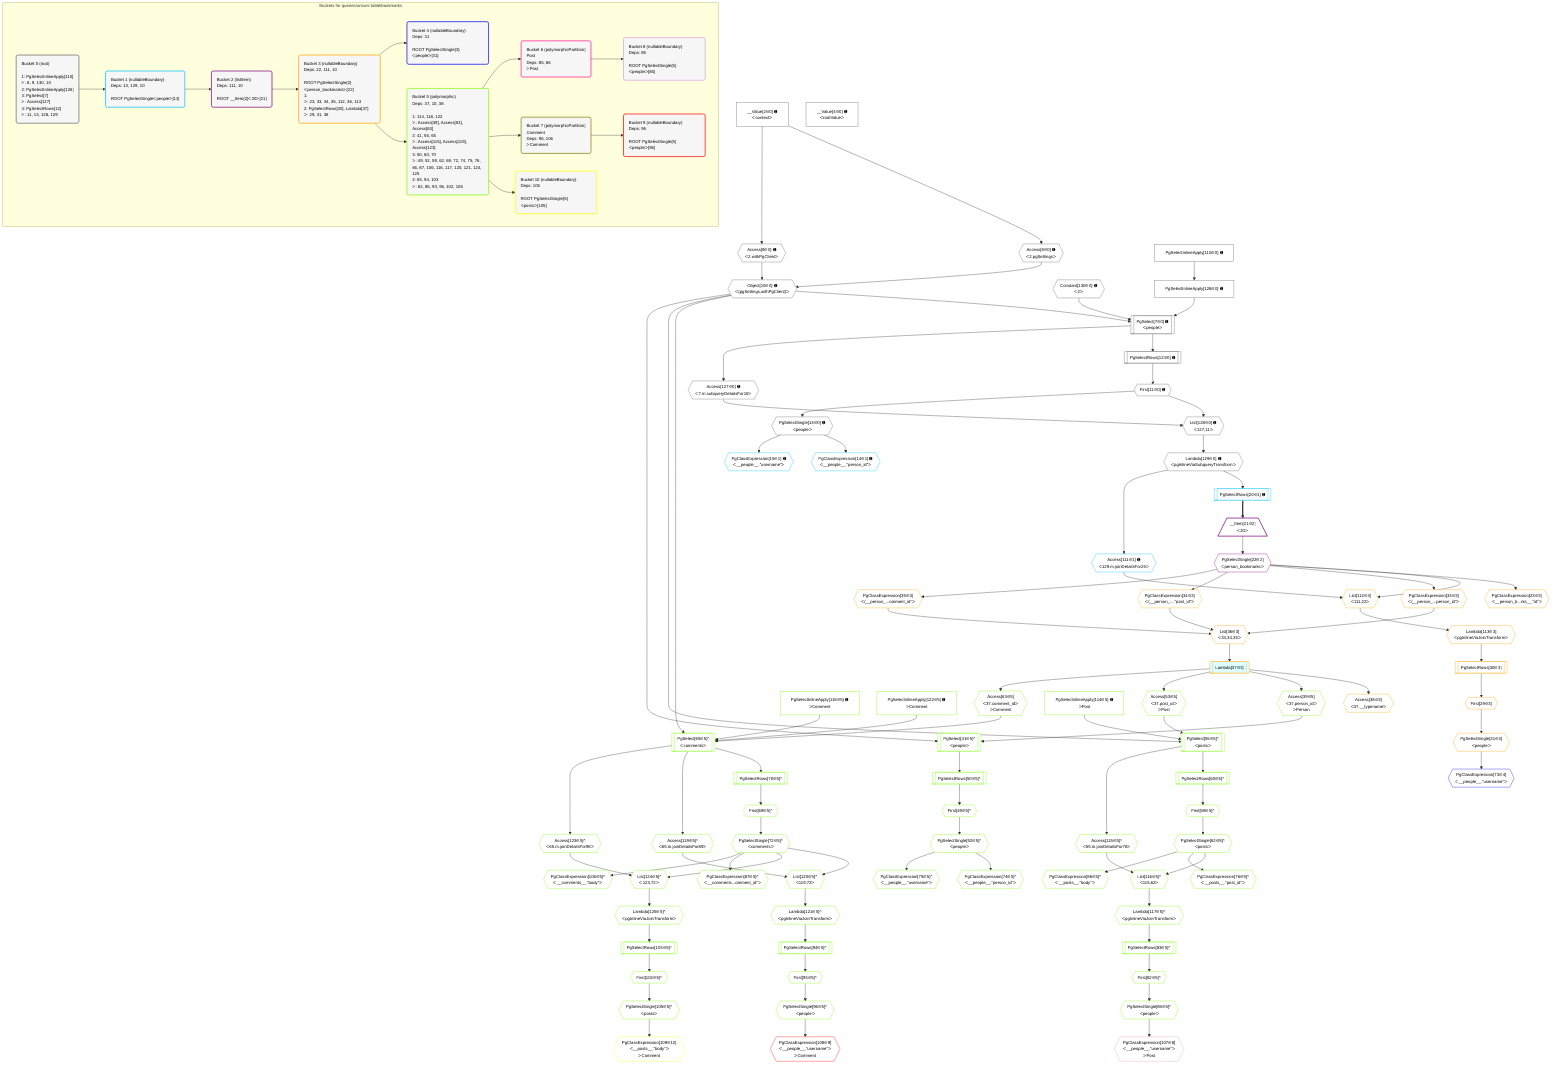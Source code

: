 %%{init: {'themeVariables': { 'fontSize': '12px'}}}%%
graph TD
    classDef path fill:#eee,stroke:#000,color:#000
    classDef plan fill:#fff,stroke-width:1px,color:#000
    classDef itemplan fill:#fff,stroke-width:2px,color:#000
    classDef unbatchedplan fill:#dff,stroke-width:1px,color:#000
    classDef sideeffectplan fill:#fcc,stroke-width:2px,color:#000
    classDef bucket fill:#f6f6f6,color:#000,stroke-width:2px,text-align:left

    subgraph "Buckets for queries/unions-table/bookmarks"
    Bucket0("Bucket 0 (root)<br /><br />1: PgSelectInlineApply[110]<br />ᐳ: 8, 9, 130, 10<br />2: PgSelectInlineApply[126]<br />3: PgSelect[7]<br />ᐳ: Access[127]<br />4: PgSelectRows[12]<br />ᐳ: 11, 13, 128, 129"):::bucket
    Bucket1("Bucket 1 (nullableBoundary)<br />Deps: 13, 129, 10<br /><br />ROOT PgSelectSingleᐸpeopleᐳ[13]"):::bucket
    Bucket2("Bucket 2 (listItem)<br />Deps: 111, 10<br /><br />ROOT __Item{2}ᐸ20ᐳ[21]"):::bucket
    Bucket3("Bucket 3 (nullableBoundary)<br />Deps: 22, 111, 10<br /><br />ROOT PgSelectSingle{2}ᐸperson_bookmarksᐳ[22]<br />1: <br />ᐳ: 23, 33, 34, 35, 112, 36, 113<br />2: PgSelectRows[30], Lambda[37]<br />ᐳ: 29, 31, 38"):::bucket
    Bucket4("Bucket 4 (nullableBoundary)<br />Deps: 31<br /><br />ROOT PgSelectSingle{3}ᐸpeopleᐳ[31]"):::bucket
    Bucket5("Bucket 5 (polymorphic)<br />Deps: 37, 10, 38<br /><br />1: 114, 118, 122<br />ᐳ: Access[39], Access[53], Access[63]<br />2: 41, 55, 65<br />ᐳ: Access[115], Access[119], Access[123]<br />3: 50, 60, 70<br />ᐳ: 49, 52, 59, 62, 69, 72, 74, 75, 76, 86, 87, 106, 116, 117, 120, 121, 124, 125<br />4: 83, 94, 103<br />ᐳ: 82, 85, 93, 96, 102, 105"):::bucket
    Bucket6("Bucket 6 (polymorphicPartition)<br />Post<br />Deps: 85, 86<br />ᐳPost"):::bucket
    Bucket7("Bucket 7 (polymorphicPartition)<br />Comment<br />Deps: 96, 106<br />ᐳComment"):::bucket
    Bucket8("Bucket 8 (nullableBoundary)<br />Deps: 85<br /><br />ROOT PgSelectSingle{5}ᐸpeopleᐳ[85]"):::bucket
    Bucket9("Bucket 9 (nullableBoundary)<br />Deps: 96<br /><br />ROOT PgSelectSingle{5}ᐸpeopleᐳ[96]"):::bucket
    Bucket10("Bucket 10 (nullableBoundary)<br />Deps: 105<br /><br />ROOT PgSelectSingle{5}ᐸpostsᐳ[105]"):::bucket
    end
    Bucket0 --> Bucket1
    Bucket1 --> Bucket2
    Bucket2 --> Bucket3
    Bucket3 --> Bucket4 & Bucket5
    Bucket5 --> Bucket6 & Bucket7 & Bucket10
    Bucket6 --> Bucket8
    Bucket7 --> Bucket9

    %% plan dependencies
    PgSelect7[["PgSelect[7∈0] ➊<br />ᐸpeopleᐳ"]]:::plan
    Object10{{"Object[10∈0] ➊<br />ᐸ{pgSettings,withPgClient}ᐳ"}}:::plan
    Constant130{{"Constant[130∈0] ➊<br />ᐸ2ᐳ"}}:::plan
    PgSelectInlineApply126["PgSelectInlineApply[126∈0] ➊"]:::plan
    Object10 & Constant130 & PgSelectInlineApply126 --> PgSelect7
    Access8{{"Access[8∈0] ➊<br />ᐸ2.pgSettingsᐳ"}}:::plan
    Access9{{"Access[9∈0] ➊<br />ᐸ2.withPgClientᐳ"}}:::plan
    Access8 & Access9 --> Object10
    List128{{"List[128∈0] ➊<br />ᐸ127,11ᐳ"}}:::plan
    Access127{{"Access[127∈0] ➊<br />ᐸ7.m.subqueryDetailsFor16ᐳ"}}:::plan
    First11{{"First[11∈0] ➊"}}:::plan
    Access127 & First11 --> List128
    __Value2["__Value[2∈0] ➊<br />ᐸcontextᐳ"]:::plan
    __Value2 --> Access8
    __Value2 --> Access9
    PgSelectRows12[["PgSelectRows[12∈0] ➊"]]:::plan
    PgSelectRows12 --> First11
    PgSelect7 --> PgSelectRows12
    PgSelectSingle13{{"PgSelectSingle[13∈0] ➊<br />ᐸpeopleᐳ"}}:::plan
    First11 --> PgSelectSingle13
    PgSelectInlineApply110["PgSelectInlineApply[110∈0] ➊"]:::plan
    PgSelectInlineApply110 --> PgSelectInlineApply126
    PgSelect7 --> Access127
    Lambda129{{"Lambda[129∈0] ➊<br />ᐸpgInlineViaSubqueryTransformᐳ"}}:::plan
    List128 --> Lambda129
    __Value4["__Value[4∈0] ➊<br />ᐸrootValueᐳ"]:::plan
    PgClassExpression14{{"PgClassExpression[14∈1] ➊<br />ᐸ__people__.”person_id”ᐳ"}}:::plan
    PgSelectSingle13 --> PgClassExpression14
    PgClassExpression15{{"PgClassExpression[15∈1] ➊<br />ᐸ__people__.”username”ᐳ"}}:::plan
    PgSelectSingle13 --> PgClassExpression15
    PgSelectRows20[["PgSelectRows[20∈1] ➊"]]:::plan
    Lambda129 --> PgSelectRows20
    Access111{{"Access[111∈1] ➊<br />ᐸ129.m.joinDetailsFor25ᐳ"}}:::plan
    Lambda129 --> Access111
    __Item21[/"__Item[21∈2]<br />ᐸ20ᐳ"\]:::itemplan
    PgSelectRows20 ==> __Item21
    PgSelectSingle22{{"PgSelectSingle[22∈2]<br />ᐸperson_bookmarksᐳ"}}:::plan
    __Item21 --> PgSelectSingle22
    List36{{"List[36∈3]<br />ᐸ33,34,35ᐳ"}}:::plan
    PgClassExpression33{{"PgClassExpression[33∈3]<br />ᐸ(__person_...person_id”ᐳ"}}:::plan
    PgClassExpression34{{"PgClassExpression[34∈3]<br />ᐸ(__person_....”post_id”ᐳ"}}:::plan
    PgClassExpression35{{"PgClassExpression[35∈3]<br />ᐸ(__person_...omment_id”ᐳ"}}:::plan
    PgClassExpression33 & PgClassExpression34 & PgClassExpression35 --> List36
    List112{{"List[112∈3]<br />ᐸ111,22ᐳ"}}:::plan
    Access111 & PgSelectSingle22 --> List112
    PgClassExpression23{{"PgClassExpression[23∈3]<br />ᐸ__person_b...rks__.”id”ᐳ"}}:::plan
    PgSelectSingle22 --> PgClassExpression23
    First29{{"First[29∈3]"}}:::plan
    PgSelectRows30[["PgSelectRows[30∈3]"]]:::plan
    PgSelectRows30 --> First29
    Lambda113{{"Lambda[113∈3]<br />ᐸpgInlineViaJoinTransformᐳ"}}:::plan
    Lambda113 --> PgSelectRows30
    PgSelectSingle31{{"PgSelectSingle[31∈3]<br />ᐸpeopleᐳ"}}:::plan
    First29 --> PgSelectSingle31
    PgSelectSingle22 --> PgClassExpression33
    PgSelectSingle22 --> PgClassExpression34
    PgSelectSingle22 --> PgClassExpression35
    Lambda37[["Lambda[37∈3]"]]:::unbatchedplan
    List36 --> Lambda37
    Access38{{"Access[38∈3]<br />ᐸ37.__typenameᐳ"}}:::plan
    Lambda37 --> Access38
    List112 --> Lambda113
    PgClassExpression73{{"PgClassExpression[73∈4]<br />ᐸ__people__.”username”ᐳ"}}:::plan
    PgSelectSingle31 --> PgClassExpression73
    PgSelect65[["PgSelect[65∈5]^<br />ᐸcommentsᐳ"]]:::plan
    Access63{{"Access[63∈5]<br />ᐸ37.comment_idᐳ<br />ᐳComment"}}:::plan
    PgSelectInlineApply118["PgSelectInlineApply[118∈5] ➊<br />ᐳComment"]:::plan
    PgSelectInlineApply122["PgSelectInlineApply[122∈5] ➊<br />ᐳComment"]:::plan
    Object10 & Access63 & PgSelectInlineApply118 & PgSelectInlineApply122 --> PgSelect65
    PgSelect55[["PgSelect[55∈5]^<br />ᐸpostsᐳ"]]:::plan
    Access53{{"Access[53∈5]<br />ᐸ37.post_idᐳ<br />ᐳPost"}}:::plan
    PgSelectInlineApply114["PgSelectInlineApply[114∈5] ➊<br />ᐳPost"]:::plan
    Object10 & Access53 & PgSelectInlineApply114 --> PgSelect55
    PgSelect41[["PgSelect[41∈5]^<br />ᐸpeopleᐳ"]]:::plan
    Access39{{"Access[39∈5]<br />ᐸ37.person_idᐳ<br />ᐳPerson"}}:::plan
    Object10 & Access39 --> PgSelect41
    List116{{"List[116∈5]^<br />ᐸ115,62ᐳ"}}:::plan
    Access115{{"Access[115∈5]^<br />ᐸ55.m.joinDetailsFor78ᐳ"}}:::plan
    PgSelectSingle62{{"PgSelectSingle[62∈5]^<br />ᐸpostsᐳ"}}:::plan
    Access115 & PgSelectSingle62 --> List116
    List120{{"List[120∈5]^<br />ᐸ119,72ᐳ"}}:::plan
    Access119{{"Access[119∈5]^<br />ᐸ65.m.joinDetailsFor89ᐳ"}}:::plan
    PgSelectSingle72{{"PgSelectSingle[72∈5]^<br />ᐸcommentsᐳ"}}:::plan
    Access119 & PgSelectSingle72 --> List120
    List124{{"List[124∈5]^<br />ᐸ123,72ᐳ"}}:::plan
    Access123{{"Access[123∈5]^<br />ᐸ65.m.joinDetailsFor98ᐳ"}}:::plan
    Access123 & PgSelectSingle72 --> List124
    Lambda37 --> Access39
    First49{{"First[49∈5]^"}}:::plan
    PgSelectRows50[["PgSelectRows[50∈5]^"]]:::plan
    PgSelectRows50 --> First49
    PgSelect41 --> PgSelectRows50
    PgSelectSingle52{{"PgSelectSingle[52∈5]^<br />ᐸpeopleᐳ"}}:::plan
    First49 --> PgSelectSingle52
    Lambda37 --> Access53
    First59{{"First[59∈5]^"}}:::plan
    PgSelectRows60[["PgSelectRows[60∈5]^"]]:::plan
    PgSelectRows60 --> First59
    PgSelect55 --> PgSelectRows60
    First59 --> PgSelectSingle62
    Lambda37 --> Access63
    First69{{"First[69∈5]^"}}:::plan
    PgSelectRows70[["PgSelectRows[70∈5]^"]]:::plan
    PgSelectRows70 --> First69
    PgSelect65 --> PgSelectRows70
    First69 --> PgSelectSingle72
    PgClassExpression74{{"PgClassExpression[74∈5]^<br />ᐸ__people__.”person_id”ᐳ"}}:::plan
    PgSelectSingle52 --> PgClassExpression74
    PgClassExpression75{{"PgClassExpression[75∈5]^<br />ᐸ__people__.”username”ᐳ"}}:::plan
    PgSelectSingle52 --> PgClassExpression75
    PgClassExpression76{{"PgClassExpression[76∈5]^<br />ᐸ__posts__.”post_id”ᐳ"}}:::plan
    PgSelectSingle62 --> PgClassExpression76
    First82{{"First[82∈5]^"}}:::plan
    PgSelectRows83[["PgSelectRows[83∈5]^"]]:::plan
    PgSelectRows83 --> First82
    Lambda117{{"Lambda[117∈5]^<br />ᐸpgInlineViaJoinTransformᐳ"}}:::plan
    Lambda117 --> PgSelectRows83
    PgSelectSingle85{{"PgSelectSingle[85∈5]^<br />ᐸpeopleᐳ"}}:::plan
    First82 --> PgSelectSingle85
    PgClassExpression86{{"PgClassExpression[86∈5]^<br />ᐸ__posts__.”body”ᐳ"}}:::plan
    PgSelectSingle62 --> PgClassExpression86
    PgClassExpression87{{"PgClassExpression[87∈5]^<br />ᐸ__comments...omment_id”ᐳ"}}:::plan
    PgSelectSingle72 --> PgClassExpression87
    First93{{"First[93∈5]^"}}:::plan
    PgSelectRows94[["PgSelectRows[94∈5]^"]]:::plan
    PgSelectRows94 --> First93
    Lambda121{{"Lambda[121∈5]^<br />ᐸpgInlineViaJoinTransformᐳ"}}:::plan
    Lambda121 --> PgSelectRows94
    PgSelectSingle96{{"PgSelectSingle[96∈5]^<br />ᐸpeopleᐳ"}}:::plan
    First93 --> PgSelectSingle96
    First102{{"First[102∈5]^"}}:::plan
    PgSelectRows103[["PgSelectRows[103∈5]^"]]:::plan
    PgSelectRows103 --> First102
    Lambda125{{"Lambda[125∈5]^<br />ᐸpgInlineViaJoinTransformᐳ"}}:::plan
    Lambda125 --> PgSelectRows103
    PgSelectSingle105{{"PgSelectSingle[105∈5]^<br />ᐸpostsᐳ"}}:::plan
    First102 --> PgSelectSingle105
    PgClassExpression106{{"PgClassExpression[106∈5]^<br />ᐸ__comments__.”body”ᐳ"}}:::plan
    PgSelectSingle72 --> PgClassExpression106
    PgSelect55 --> Access115
    List116 --> Lambda117
    PgSelect65 --> Access119
    List120 --> Lambda121
    PgSelect65 --> Access123
    List124 --> Lambda125
    PgClassExpression107{{"PgClassExpression[107∈8]<br />ᐸ__people__.”username”ᐳ<br />ᐳPost"}}:::plan
    PgSelectSingle85 --> PgClassExpression107
    PgClassExpression108{{"PgClassExpression[108∈9]<br />ᐸ__people__.”username”ᐳ<br />ᐳComment"}}:::plan
    PgSelectSingle96 --> PgClassExpression108
    PgClassExpression109{{"PgClassExpression[109∈10]<br />ᐸ__posts__.”body”ᐳ<br />ᐳComment"}}:::plan
    PgSelectSingle105 --> PgClassExpression109

    %% define steps
    classDef bucket0 stroke:#696969
    class Bucket0,__Value2,__Value4,PgSelect7,Access8,Access9,Object10,First11,PgSelectRows12,PgSelectSingle13,PgSelectInlineApply110,PgSelectInlineApply126,Access127,List128,Lambda129,Constant130 bucket0
    classDef bucket1 stroke:#00bfff
    class Bucket1,PgClassExpression14,PgClassExpression15,PgSelectRows20,Access111 bucket1
    classDef bucket2 stroke:#7f007f
    class Bucket2,__Item21,PgSelectSingle22 bucket2
    classDef bucket3 stroke:#ffa500
    class Bucket3,PgClassExpression23,First29,PgSelectRows30,PgSelectSingle31,PgClassExpression33,PgClassExpression34,PgClassExpression35,List36,Lambda37,Access38,List112,Lambda113 bucket3
    classDef bucket4 stroke:#0000ff
    class Bucket4,PgClassExpression73 bucket4
    classDef bucket5 stroke:#7fff00
    class Bucket5,Access39,PgSelect41,First49,PgSelectRows50,PgSelectSingle52,Access53,PgSelect55,First59,PgSelectRows60,PgSelectSingle62,Access63,PgSelect65,First69,PgSelectRows70,PgSelectSingle72,PgClassExpression74,PgClassExpression75,PgClassExpression76,First82,PgSelectRows83,PgSelectSingle85,PgClassExpression86,PgClassExpression87,First93,PgSelectRows94,PgSelectSingle96,First102,PgSelectRows103,PgSelectSingle105,PgClassExpression106,PgSelectInlineApply114,Access115,List116,Lambda117,PgSelectInlineApply118,Access119,List120,Lambda121,PgSelectInlineApply122,Access123,List124,Lambda125 bucket5
    classDef bucket6 stroke:#ff1493
    class Bucket6 bucket6
    classDef bucket7 stroke:#808000
    class Bucket7 bucket7
    classDef bucket8 stroke:#dda0dd
    class Bucket8,PgClassExpression107 bucket8
    classDef bucket9 stroke:#ff0000
    class Bucket9,PgClassExpression108 bucket9
    classDef bucket10 stroke:#ffff00
    class Bucket10,PgClassExpression109 bucket10